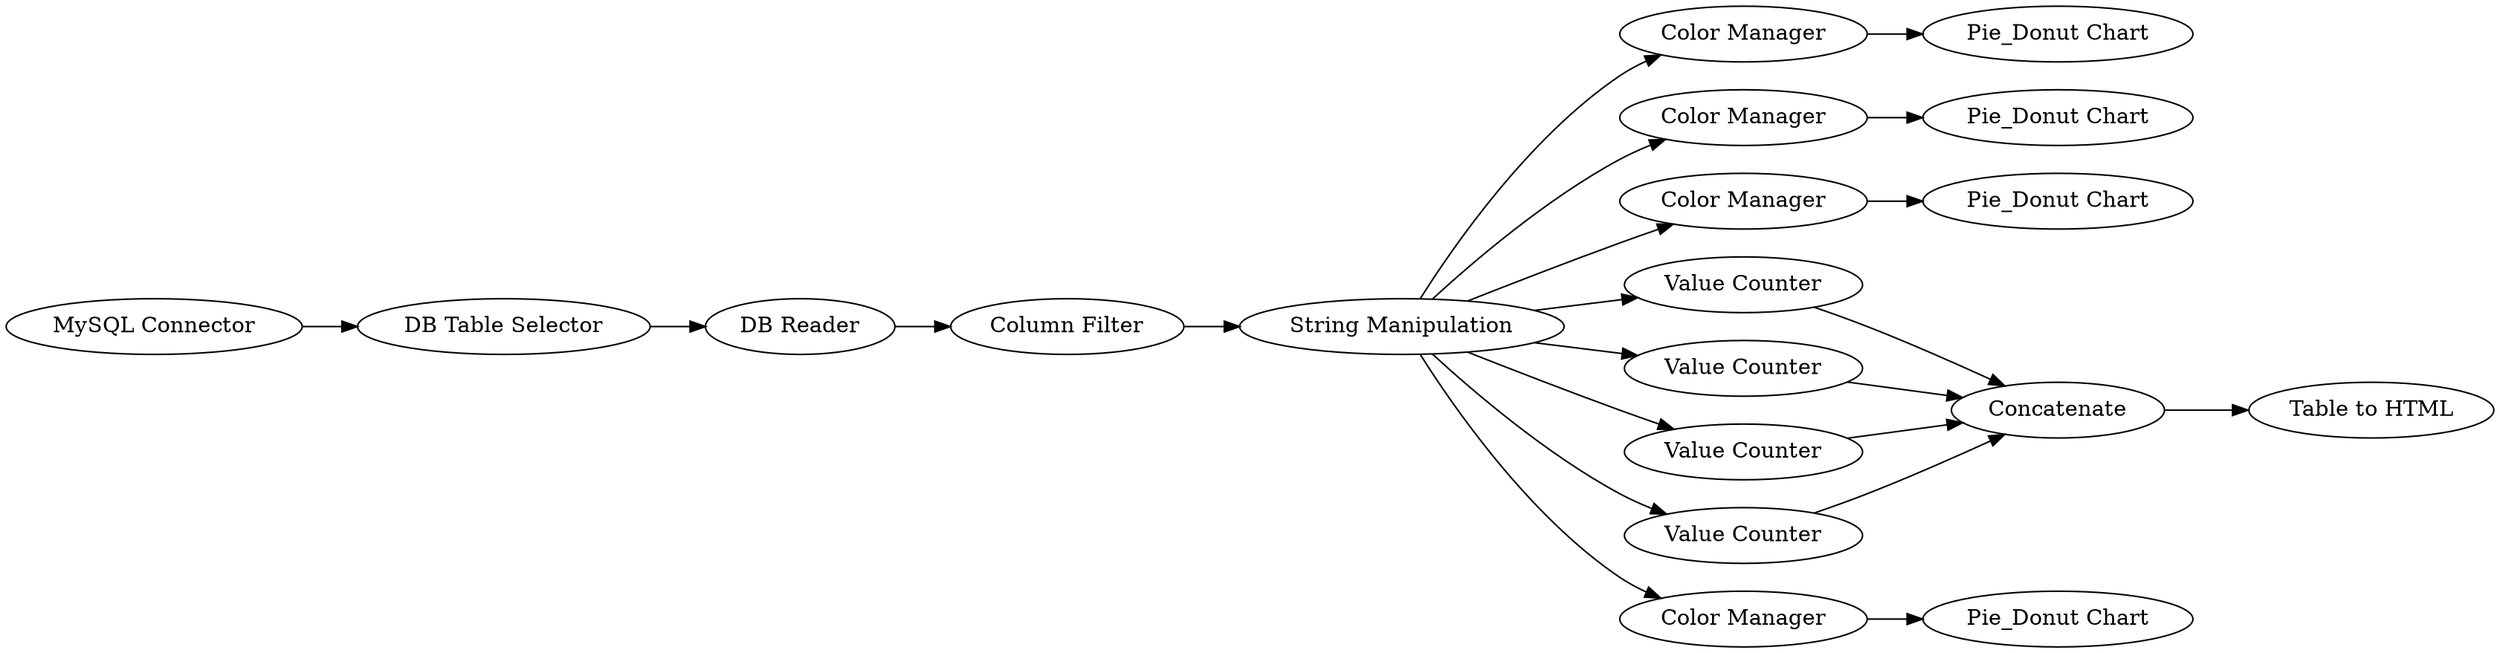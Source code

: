 digraph {
	"-1894733414179009599_10" [label="Pie_Donut Chart"]
	"-1894733414179009599_18" [label="Color Manager"]
	"-1894733414179009599_6" [label="Column Filter"]
	"-1894733414179009599_21" [label="Pie_Donut Chart"]
	"-1894733414179009599_1" [label="MySQL Connector"]
	"-1894733414179009599_20" [label="Color Manager"]
	"-1894733414179009599_23" [label="Pie_Donut Chart"]
	"-1894733414179009599_22" [label="Color Manager"]
	"-1894733414179009599_17" [label="String Manipulation"]
	"-1894733414179009599_13" [label="Value Counter"]
	"-1894733414179009599_19" [label="Pie_Donut Chart"]
	"-1894733414179009599_24" [label="Value Counter"]
	"-1894733414179009599_2" [label="DB Table Selector"]
	"-1894733414179009599_12" [label="Value Counter"]
	"-1894733414179009599_9" [label="Color Manager"]
	"-1894733414179009599_3" [label="DB Reader"]
	"-1894733414179009599_26" [label="Table to HTML"]
	"-1894733414179009599_11" [label="Value Counter"]
	"-1894733414179009599_25" [label=Concatenate]
	"-1894733414179009599_3" -> "-1894733414179009599_6"
	"-1894733414179009599_20" -> "-1894733414179009599_21"
	"-1894733414179009599_17" -> "-1894733414179009599_9"
	"-1894733414179009599_6" -> "-1894733414179009599_17"
	"-1894733414179009599_17" -> "-1894733414179009599_20"
	"-1894733414179009599_18" -> "-1894733414179009599_19"
	"-1894733414179009599_17" -> "-1894733414179009599_12"
	"-1894733414179009599_9" -> "-1894733414179009599_10"
	"-1894733414179009599_11" -> "-1894733414179009599_25"
	"-1894733414179009599_2" -> "-1894733414179009599_3"
	"-1894733414179009599_17" -> "-1894733414179009599_22"
	"-1894733414179009599_12" -> "-1894733414179009599_25"
	"-1894733414179009599_17" -> "-1894733414179009599_11"
	"-1894733414179009599_22" -> "-1894733414179009599_23"
	"-1894733414179009599_17" -> "-1894733414179009599_18"
	"-1894733414179009599_13" -> "-1894733414179009599_25"
	"-1894733414179009599_17" -> "-1894733414179009599_24"
	"-1894733414179009599_17" -> "-1894733414179009599_13"
	"-1894733414179009599_24" -> "-1894733414179009599_25"
	"-1894733414179009599_25" -> "-1894733414179009599_26"
	"-1894733414179009599_1" -> "-1894733414179009599_2"
	rankdir=LR
}
